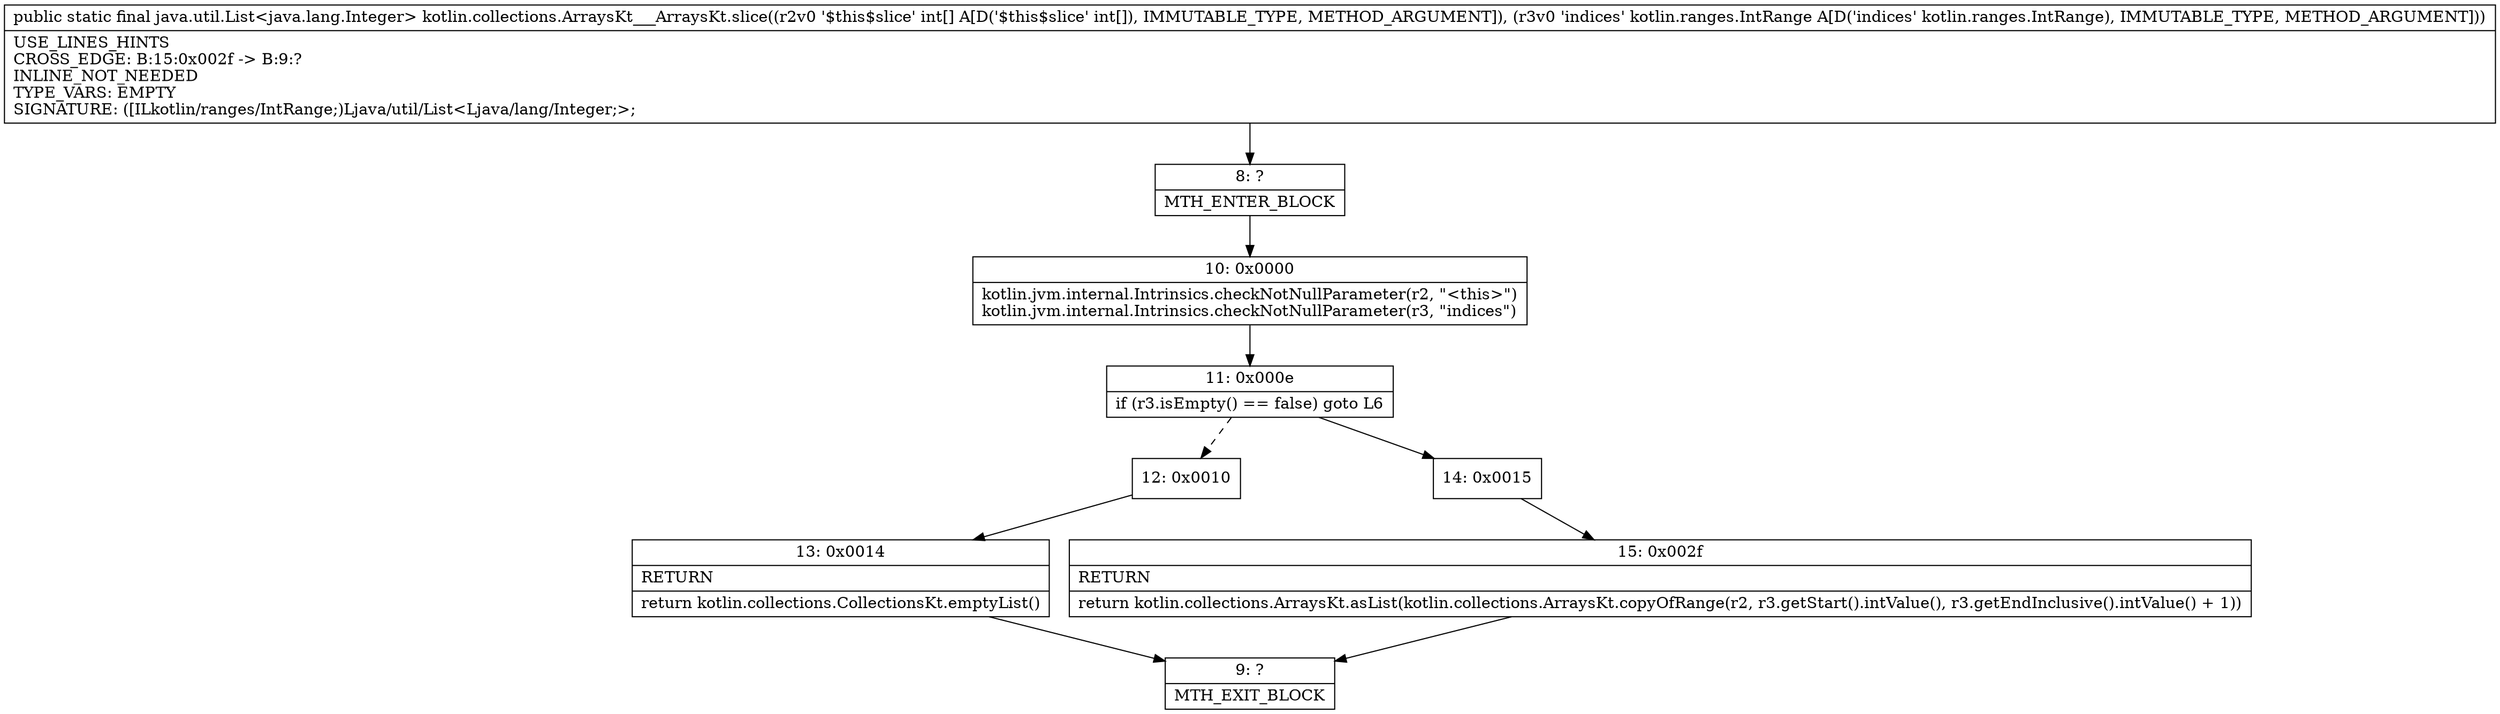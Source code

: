 digraph "CFG forkotlin.collections.ArraysKt___ArraysKt.slice([ILkotlin\/ranges\/IntRange;)Ljava\/util\/List;" {
Node_8 [shape=record,label="{8\:\ ?|MTH_ENTER_BLOCK\l}"];
Node_10 [shape=record,label="{10\:\ 0x0000|kotlin.jvm.internal.Intrinsics.checkNotNullParameter(r2, \"\<this\>\")\lkotlin.jvm.internal.Intrinsics.checkNotNullParameter(r3, \"indices\")\l}"];
Node_11 [shape=record,label="{11\:\ 0x000e|if (r3.isEmpty() == false) goto L6\l}"];
Node_12 [shape=record,label="{12\:\ 0x0010}"];
Node_13 [shape=record,label="{13\:\ 0x0014|RETURN\l|return kotlin.collections.CollectionsKt.emptyList()\l}"];
Node_9 [shape=record,label="{9\:\ ?|MTH_EXIT_BLOCK\l}"];
Node_14 [shape=record,label="{14\:\ 0x0015}"];
Node_15 [shape=record,label="{15\:\ 0x002f|RETURN\l|return kotlin.collections.ArraysKt.asList(kotlin.collections.ArraysKt.copyOfRange(r2, r3.getStart().intValue(), r3.getEndInclusive().intValue() + 1))\l}"];
MethodNode[shape=record,label="{public static final java.util.List\<java.lang.Integer\> kotlin.collections.ArraysKt___ArraysKt.slice((r2v0 '$this$slice' int[] A[D('$this$slice' int[]), IMMUTABLE_TYPE, METHOD_ARGUMENT]), (r3v0 'indices' kotlin.ranges.IntRange A[D('indices' kotlin.ranges.IntRange), IMMUTABLE_TYPE, METHOD_ARGUMENT]))  | USE_LINES_HINTS\lCROSS_EDGE: B:15:0x002f \-\> B:9:?\lINLINE_NOT_NEEDED\lTYPE_VARS: EMPTY\lSIGNATURE: ([ILkotlin\/ranges\/IntRange;)Ljava\/util\/List\<Ljava\/lang\/Integer;\>;\l}"];
MethodNode -> Node_8;Node_8 -> Node_10;
Node_10 -> Node_11;
Node_11 -> Node_12[style=dashed];
Node_11 -> Node_14;
Node_12 -> Node_13;
Node_13 -> Node_9;
Node_14 -> Node_15;
Node_15 -> Node_9;
}

